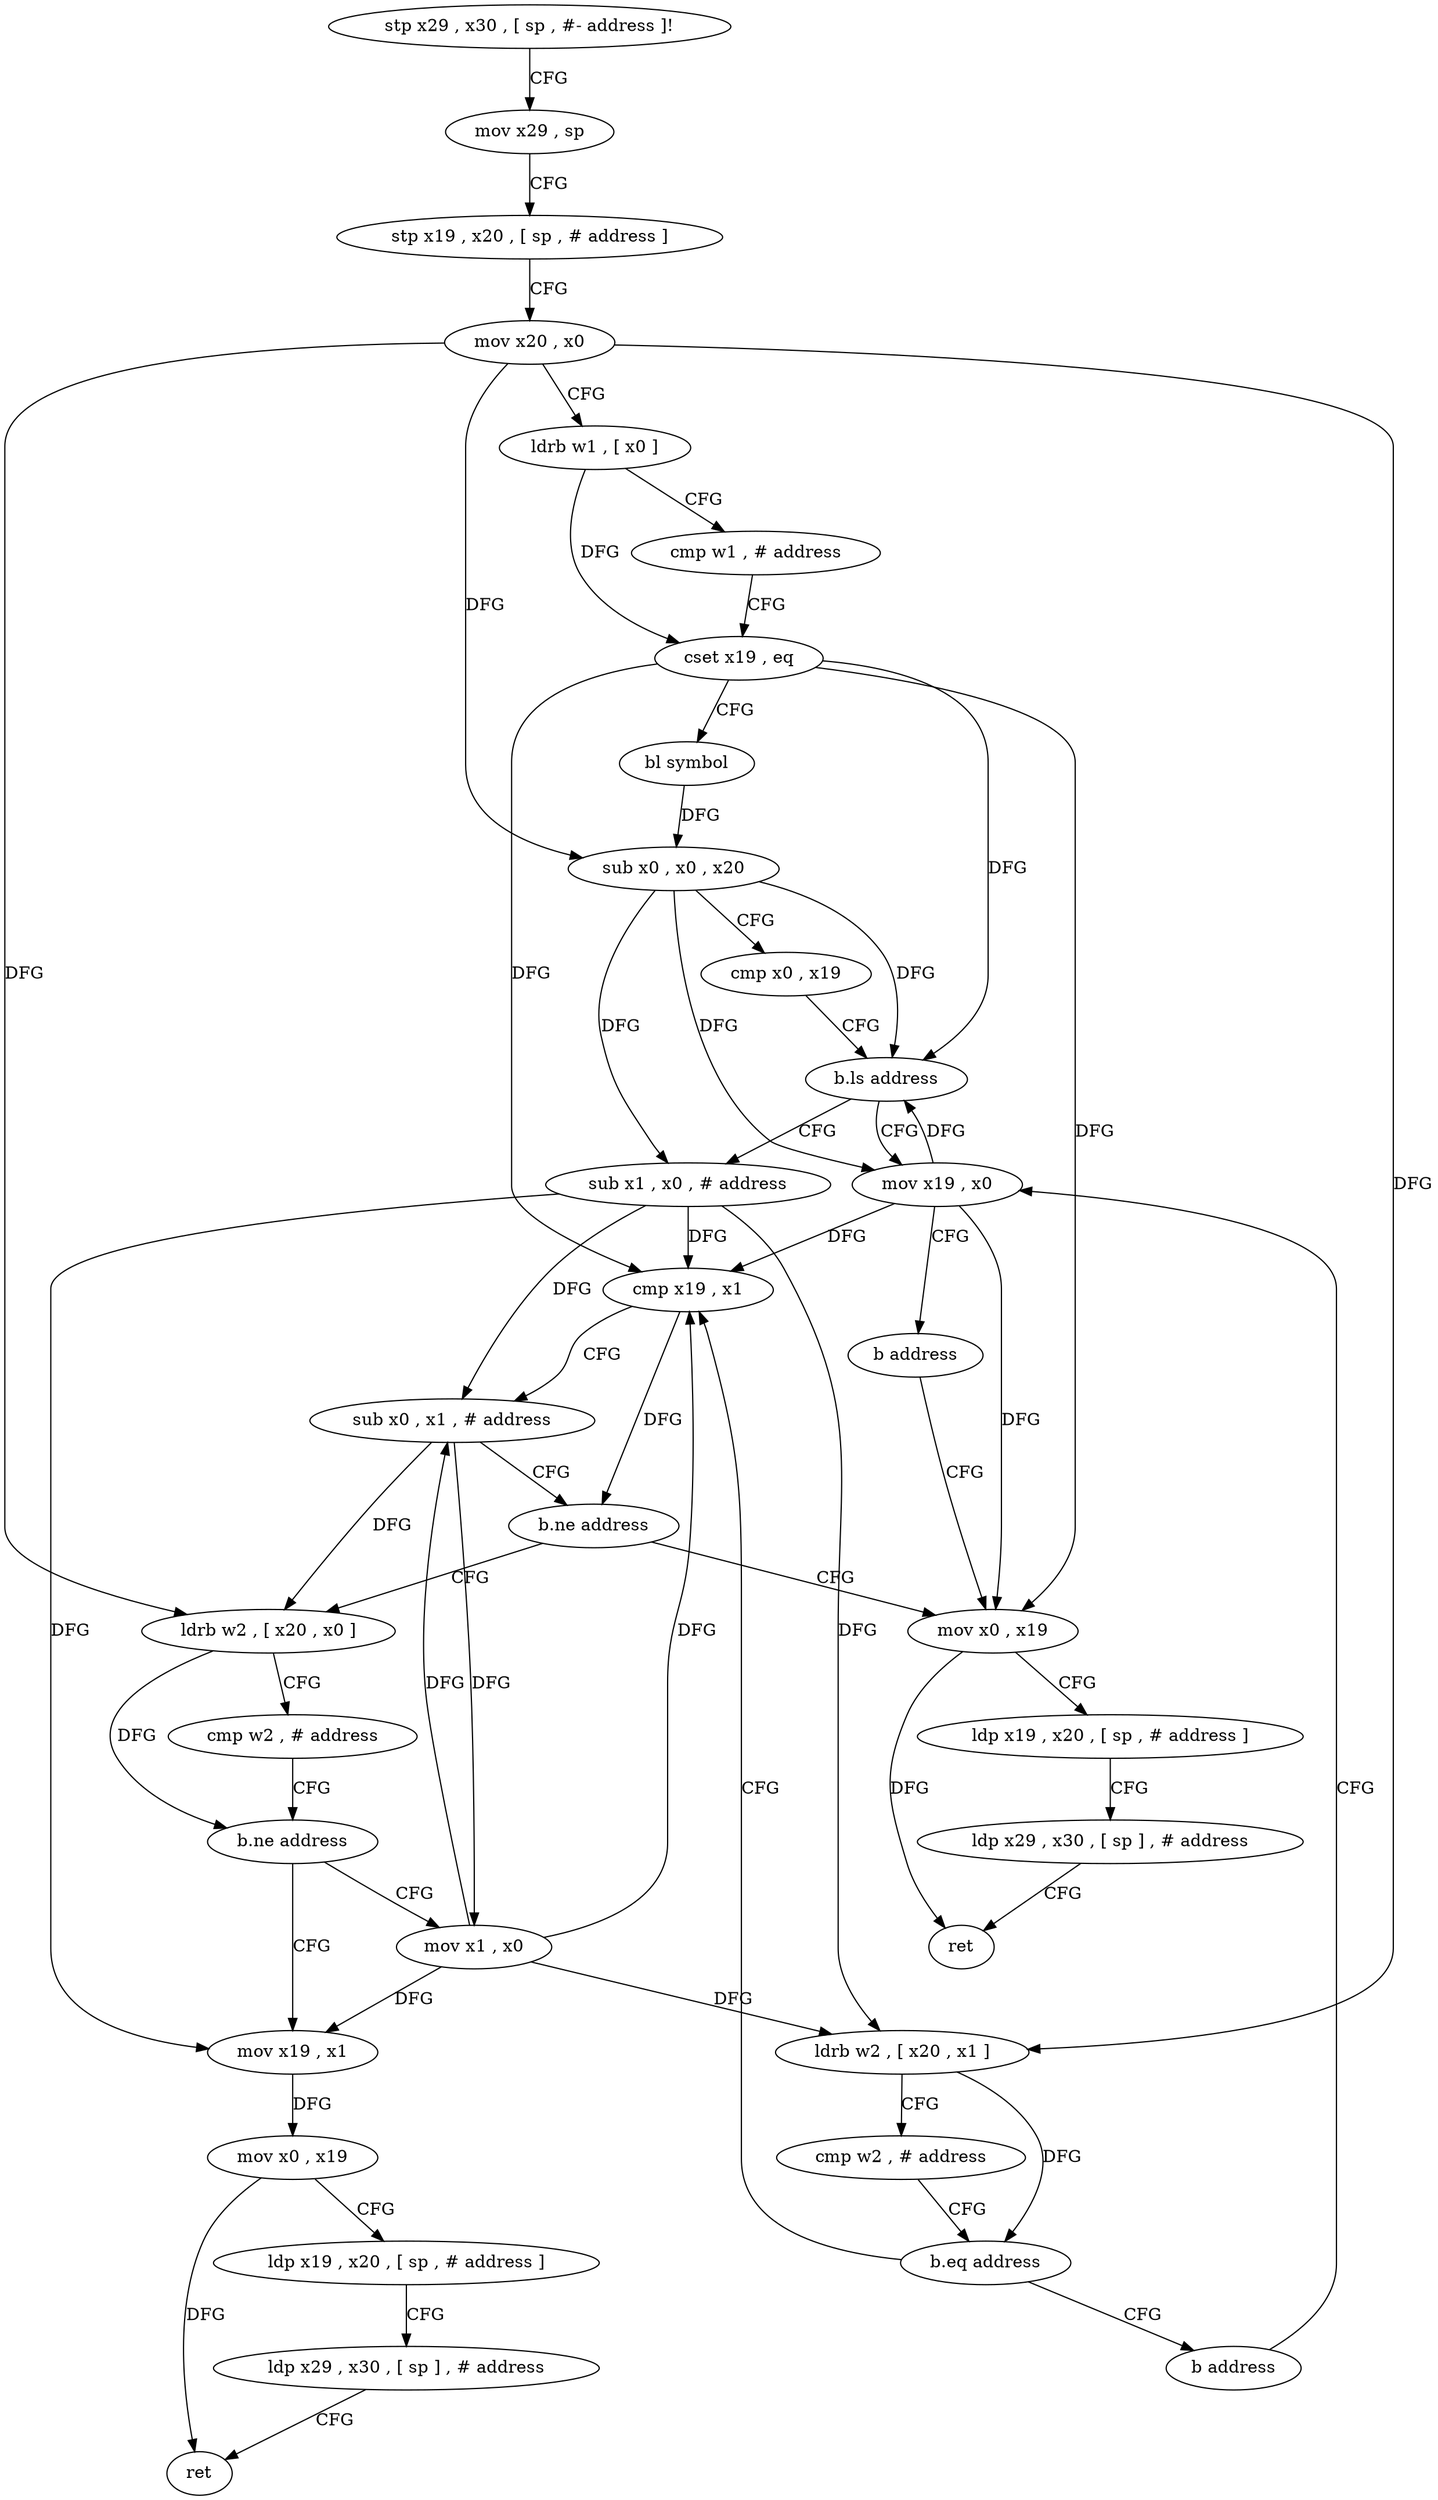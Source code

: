 digraph "func" {
"4271568" [label = "stp x29 , x30 , [ sp , #- address ]!" ]
"4271572" [label = "mov x29 , sp" ]
"4271576" [label = "stp x19 , x20 , [ sp , # address ]" ]
"4271580" [label = "mov x20 , x0" ]
"4271584" [label = "ldrb w1 , [ x0 ]" ]
"4271588" [label = "cmp w1 , # address" ]
"4271592" [label = "cset x19 , eq" ]
"4271596" [label = "bl symbol" ]
"4271600" [label = "sub x0 , x0 , x20" ]
"4271604" [label = "cmp x0 , x19" ]
"4271608" [label = "b.ls address" ]
"4271700" [label = "mov x19 , x0" ]
"4271612" [label = "sub x1 , x0 , # address" ]
"4271704" [label = "b address" ]
"4271660" [label = "mov x0 , x19" ]
"4271616" [label = "ldrb w2 , [ x20 , x1 ]" ]
"4271620" [label = "cmp w2 , # address" ]
"4271624" [label = "b.eq address" ]
"4271648" [label = "cmp x19 , x1" ]
"4271628" [label = "b address" ]
"4271664" [label = "ldp x19 , x20 , [ sp , # address ]" ]
"4271668" [label = "ldp x29 , x30 , [ sp ] , # address" ]
"4271672" [label = "ret" ]
"4271652" [label = "sub x0 , x1 , # address" ]
"4271656" [label = "b.ne address" ]
"4271632" [label = "ldrb w2 , [ x20 , x0 ]" ]
"4271636" [label = "cmp w2 , # address" ]
"4271640" [label = "b.ne address" ]
"4271680" [label = "mov x19 , x1" ]
"4271644" [label = "mov x1 , x0" ]
"4271684" [label = "mov x0 , x19" ]
"4271688" [label = "ldp x19 , x20 , [ sp , # address ]" ]
"4271692" [label = "ldp x29 , x30 , [ sp ] , # address" ]
"4271696" [label = "ret" ]
"4271568" -> "4271572" [ label = "CFG" ]
"4271572" -> "4271576" [ label = "CFG" ]
"4271576" -> "4271580" [ label = "CFG" ]
"4271580" -> "4271584" [ label = "CFG" ]
"4271580" -> "4271600" [ label = "DFG" ]
"4271580" -> "4271616" [ label = "DFG" ]
"4271580" -> "4271632" [ label = "DFG" ]
"4271584" -> "4271588" [ label = "CFG" ]
"4271584" -> "4271592" [ label = "DFG" ]
"4271588" -> "4271592" [ label = "CFG" ]
"4271592" -> "4271596" [ label = "CFG" ]
"4271592" -> "4271608" [ label = "DFG" ]
"4271592" -> "4271660" [ label = "DFG" ]
"4271592" -> "4271648" [ label = "DFG" ]
"4271596" -> "4271600" [ label = "DFG" ]
"4271600" -> "4271604" [ label = "CFG" ]
"4271600" -> "4271608" [ label = "DFG" ]
"4271600" -> "4271700" [ label = "DFG" ]
"4271600" -> "4271612" [ label = "DFG" ]
"4271604" -> "4271608" [ label = "CFG" ]
"4271608" -> "4271700" [ label = "CFG" ]
"4271608" -> "4271612" [ label = "CFG" ]
"4271700" -> "4271704" [ label = "CFG" ]
"4271700" -> "4271608" [ label = "DFG" ]
"4271700" -> "4271660" [ label = "DFG" ]
"4271700" -> "4271648" [ label = "DFG" ]
"4271612" -> "4271616" [ label = "DFG" ]
"4271612" -> "4271648" [ label = "DFG" ]
"4271612" -> "4271652" [ label = "DFG" ]
"4271612" -> "4271680" [ label = "DFG" ]
"4271704" -> "4271660" [ label = "CFG" ]
"4271660" -> "4271664" [ label = "CFG" ]
"4271660" -> "4271672" [ label = "DFG" ]
"4271616" -> "4271620" [ label = "CFG" ]
"4271616" -> "4271624" [ label = "DFG" ]
"4271620" -> "4271624" [ label = "CFG" ]
"4271624" -> "4271648" [ label = "CFG" ]
"4271624" -> "4271628" [ label = "CFG" ]
"4271648" -> "4271652" [ label = "CFG" ]
"4271648" -> "4271656" [ label = "DFG" ]
"4271628" -> "4271700" [ label = "CFG" ]
"4271664" -> "4271668" [ label = "CFG" ]
"4271668" -> "4271672" [ label = "CFG" ]
"4271652" -> "4271656" [ label = "CFG" ]
"4271652" -> "4271632" [ label = "DFG" ]
"4271652" -> "4271644" [ label = "DFG" ]
"4271656" -> "4271632" [ label = "CFG" ]
"4271656" -> "4271660" [ label = "CFG" ]
"4271632" -> "4271636" [ label = "CFG" ]
"4271632" -> "4271640" [ label = "DFG" ]
"4271636" -> "4271640" [ label = "CFG" ]
"4271640" -> "4271680" [ label = "CFG" ]
"4271640" -> "4271644" [ label = "CFG" ]
"4271680" -> "4271684" [ label = "DFG" ]
"4271644" -> "4271648" [ label = "DFG" ]
"4271644" -> "4271616" [ label = "DFG" ]
"4271644" -> "4271652" [ label = "DFG" ]
"4271644" -> "4271680" [ label = "DFG" ]
"4271684" -> "4271688" [ label = "CFG" ]
"4271684" -> "4271696" [ label = "DFG" ]
"4271688" -> "4271692" [ label = "CFG" ]
"4271692" -> "4271696" [ label = "CFG" ]
}
